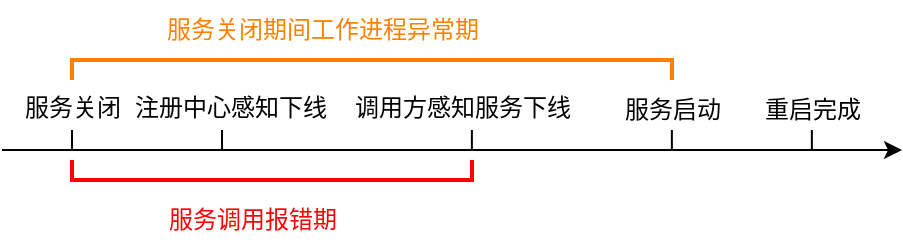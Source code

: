 <mxfile version="20.6.2" type="github">
  <diagram id="z-6PD6wtkomJiJ1vqi9_" name="第 1 页">
    <mxGraphModel dx="677" dy="355" grid="1" gridSize="10" guides="1" tooltips="1" connect="1" arrows="1" fold="1" page="1" pageScale="1" pageWidth="827" pageHeight="1169" math="0" shadow="0">
      <root>
        <mxCell id="0" />
        <mxCell id="1" parent="0" />
        <mxCell id="fGUVQIg6vaNM79vyq9g0-3" value="" style="endArrow=classic;html=1;curved=1;" edge="1" parent="1">
          <mxGeometry width="50" height="50" relative="1" as="geometry">
            <mxPoint x="240" y="290" as="sourcePoint" />
            <mxPoint x="690" y="290" as="targetPoint" />
          </mxGeometry>
        </mxCell>
        <mxCell id="fGUVQIg6vaNM79vyq9g0-9" value="" style="endArrow=none;html=1;curved=1;" edge="1" parent="1">
          <mxGeometry width="50" height="50" relative="1" as="geometry">
            <mxPoint x="275" y="290" as="sourcePoint" />
            <mxPoint x="275" y="280" as="targetPoint" />
          </mxGeometry>
        </mxCell>
        <mxCell id="fGUVQIg6vaNM79vyq9g0-10" value="服务关闭" style="text;html=1;align=center;verticalAlign=middle;resizable=0;points=[];autosize=1;strokeColor=none;fillColor=none;" vertex="1" parent="1">
          <mxGeometry x="240" y="254" width="70" height="30" as="geometry" />
        </mxCell>
        <mxCell id="fGUVQIg6vaNM79vyq9g0-12" value="服务启动" style="text;html=1;align=center;verticalAlign=middle;resizable=0;points=[];autosize=1;strokeColor=none;fillColor=none;" vertex="1" parent="1">
          <mxGeometry x="540" y="255" width="70" height="30" as="geometry" />
        </mxCell>
        <mxCell id="fGUVQIg6vaNM79vyq9g0-20" value="注册中心感知下线" style="text;html=1;align=center;verticalAlign=middle;resizable=0;points=[];autosize=1;strokeColor=none;fillColor=none;" vertex="1" parent="1">
          <mxGeometry x="294" y="254" width="120" height="30" as="geometry" />
        </mxCell>
        <mxCell id="fGUVQIg6vaNM79vyq9g0-22" value="调用方感知服务下线" style="text;html=1;align=center;verticalAlign=middle;resizable=0;points=[];autosize=1;strokeColor=none;fillColor=none;" vertex="1" parent="1">
          <mxGeometry x="405" y="254" width="130" height="30" as="geometry" />
        </mxCell>
        <mxCell id="fGUVQIg6vaNM79vyq9g0-24" value="" style="strokeWidth=2;html=1;shape=mxgraph.flowchart.annotation_1;align=left;pointerEvents=1;rotation=-90;strokeColor=#FF0000;" vertex="1" parent="1">
          <mxGeometry x="370" y="200" width="10" height="200" as="geometry" />
        </mxCell>
        <mxCell id="fGUVQIg6vaNM79vyq9g0-25" value="&lt;font color=&quot;#ff0000&quot;&gt;服务调用报错期&lt;/font&gt;" style="text;html=1;align=center;verticalAlign=middle;resizable=0;points=[];autosize=1;strokeColor=none;fillColor=none;" vertex="1" parent="1">
          <mxGeometry x="310" y="310" width="110" height="30" as="geometry" />
        </mxCell>
        <mxCell id="fGUVQIg6vaNM79vyq9g0-27" value="" style="endArrow=none;html=1;curved=1;" edge="1" parent="1">
          <mxGeometry width="50" height="50" relative="1" as="geometry">
            <mxPoint x="350" y="290" as="sourcePoint" />
            <mxPoint x="350" y="280" as="targetPoint" />
          </mxGeometry>
        </mxCell>
        <mxCell id="fGUVQIg6vaNM79vyq9g0-28" value="" style="endArrow=none;html=1;curved=1;" edge="1" parent="1">
          <mxGeometry width="50" height="50" relative="1" as="geometry">
            <mxPoint x="474.94" y="290" as="sourcePoint" />
            <mxPoint x="474.94" y="280" as="targetPoint" />
          </mxGeometry>
        </mxCell>
        <mxCell id="fGUVQIg6vaNM79vyq9g0-29" value="" style="endArrow=none;html=1;curved=1;" edge="1" parent="1">
          <mxGeometry width="50" height="50" relative="1" as="geometry">
            <mxPoint x="574.93" y="290" as="sourcePoint" />
            <mxPoint x="574.93" y="280" as="targetPoint" />
          </mxGeometry>
        </mxCell>
        <mxCell id="fGUVQIg6vaNM79vyq9g0-31" value="" style="strokeWidth=2;html=1;shape=mxgraph.flowchart.annotation_1;align=left;pointerEvents=1;rotation=90;strokeColor=#FF8000;" vertex="1" parent="1">
          <mxGeometry x="420" y="100" width="10" height="300" as="geometry" />
        </mxCell>
        <mxCell id="fGUVQIg6vaNM79vyq9g0-32" value="重启完成" style="text;html=1;align=center;verticalAlign=middle;resizable=0;points=[];autosize=1;strokeColor=none;fillColor=none;" vertex="1" parent="1">
          <mxGeometry x="610" y="255" width="70" height="30" as="geometry" />
        </mxCell>
        <mxCell id="fGUVQIg6vaNM79vyq9g0-33" value="" style="endArrow=none;html=1;curved=1;" edge="1" parent="1">
          <mxGeometry width="50" height="50" relative="1" as="geometry">
            <mxPoint x="644.93" y="290" as="sourcePoint" />
            <mxPoint x="644.93" y="280" as="targetPoint" />
          </mxGeometry>
        </mxCell>
        <mxCell id="fGUVQIg6vaNM79vyq9g0-34" value="&lt;font color=&quot;#ff8000&quot;&gt;服务关闭期间工作进程异常期&lt;/font&gt;" style="text;html=1;align=center;verticalAlign=middle;resizable=0;points=[];autosize=1;strokeColor=none;fillColor=none;fontColor=#FF0000;" vertex="1" parent="1">
          <mxGeometry x="310" y="215" width="180" height="30" as="geometry" />
        </mxCell>
      </root>
    </mxGraphModel>
  </diagram>
</mxfile>
